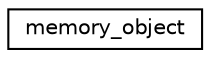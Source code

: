 digraph "Graphical Class Hierarchy"
{
  edge [fontname="Helvetica",fontsize="10",labelfontname="Helvetica",labelfontsize="10"];
  node [fontname="Helvetica",fontsize="10",shape=record];
  rankdir="LR";
  Node0 [label="memory_object",height=0.2,width=0.4,color="black", fillcolor="white", style="filled",URL="$d8/d67/classmemory__object.html"];
}

